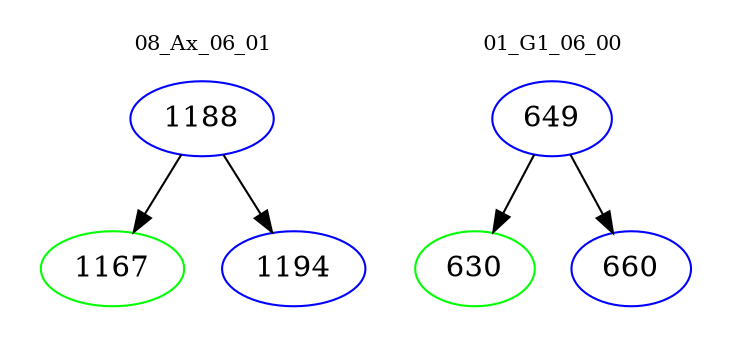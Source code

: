 digraph{
subgraph cluster_0 {
color = white
label = "08_Ax_06_01";
fontsize=10;
T0_1188 [label="1188", color="blue"]
T0_1188 -> T0_1167 [color="black"]
T0_1167 [label="1167", color="green"]
T0_1188 -> T0_1194 [color="black"]
T0_1194 [label="1194", color="blue"]
}
subgraph cluster_1 {
color = white
label = "01_G1_06_00";
fontsize=10;
T1_649 [label="649", color="blue"]
T1_649 -> T1_630 [color="black"]
T1_630 [label="630", color="green"]
T1_649 -> T1_660 [color="black"]
T1_660 [label="660", color="blue"]
}
}
